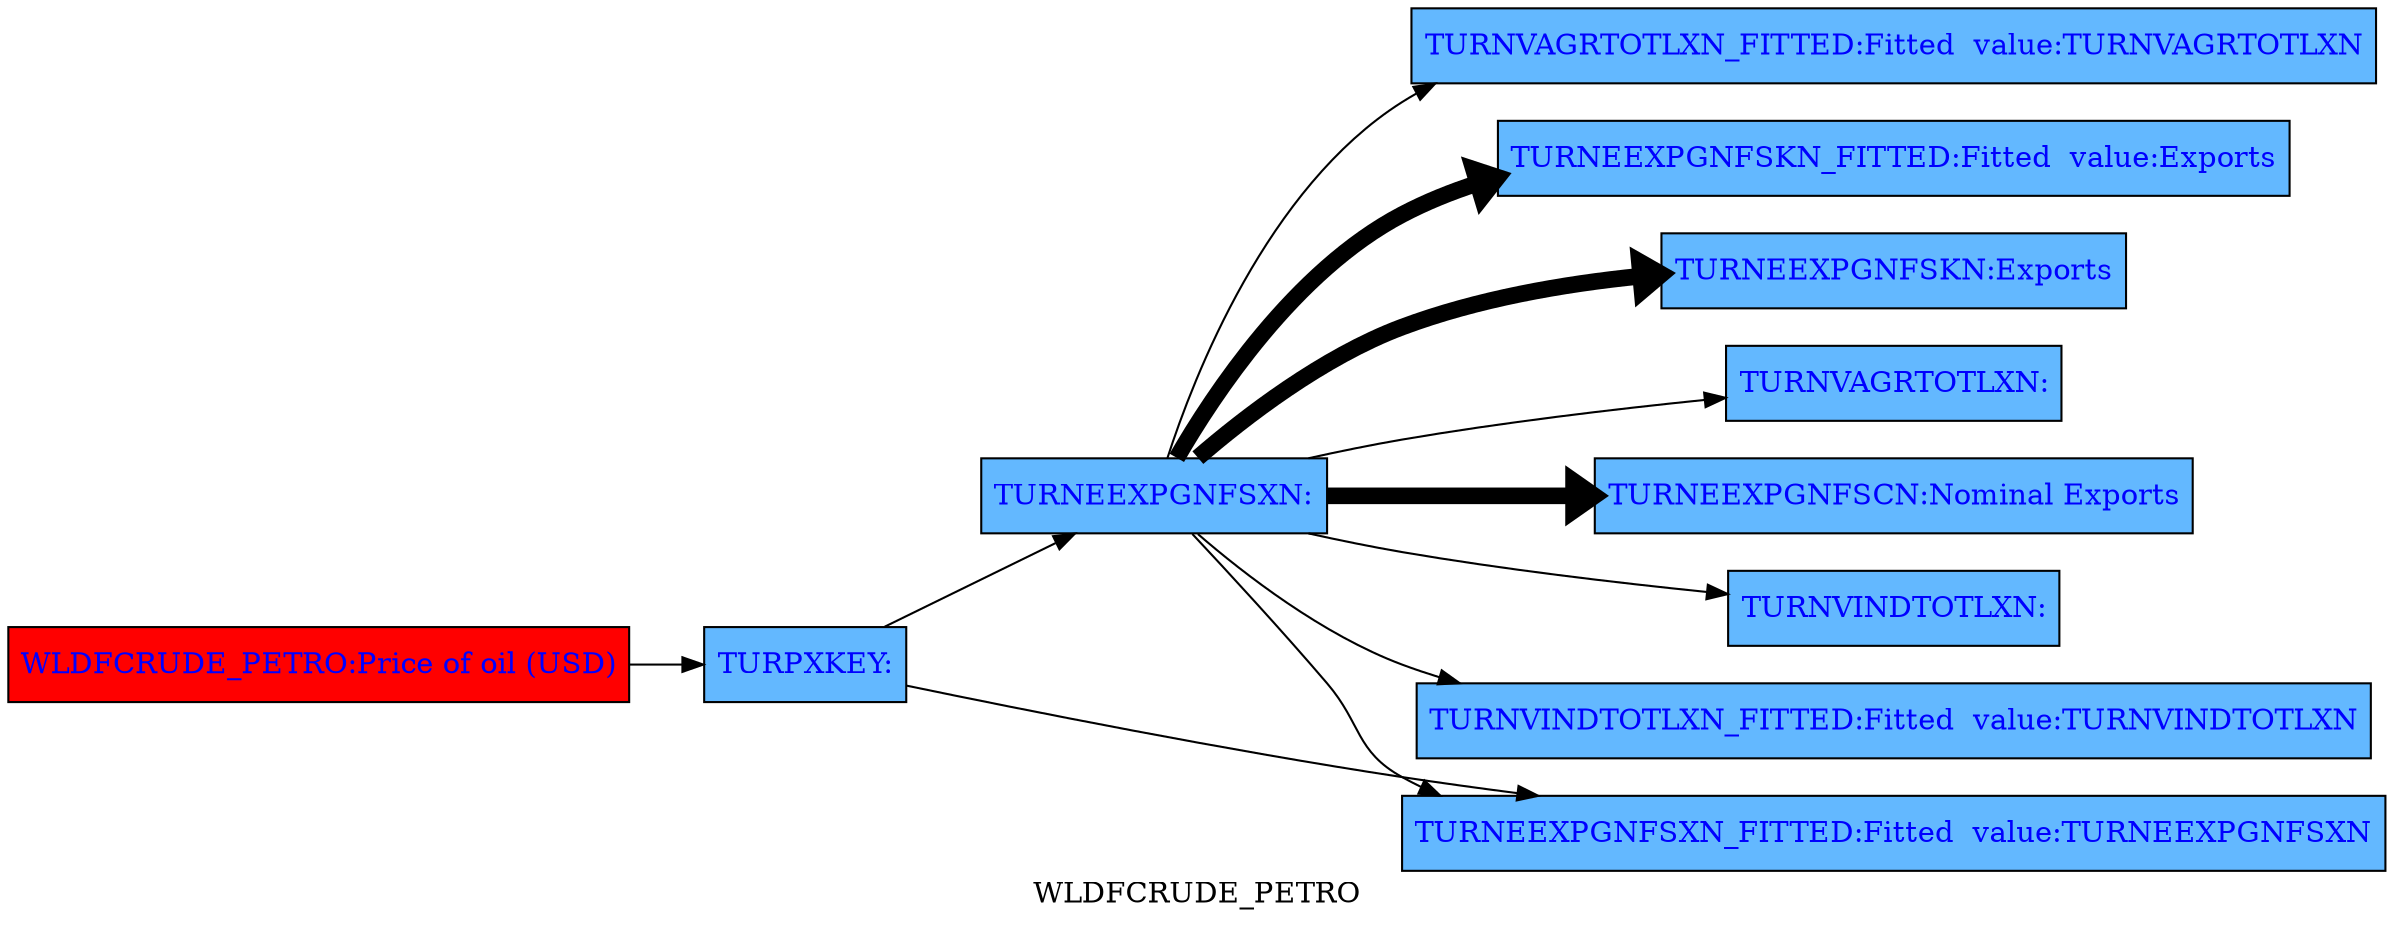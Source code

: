 digraph TD { rankdir ="LR" 
{node  [margin=0.025 fontcolor=blue style=filled ] 
 "TURPXKEY" [ shape=box fillcolor= steelblue1 tooltip="TURPXKEY&#10;FRML &lt;IDENT&gt; TURPXKEY = ((0.01251982513/MUVR)*WLDFALUMINUM/(WLDFALUMINUM_VALUE_2010)+(1.542443998E-05/MUVR)*WLDFBANANA_US/(WLDFBANANA_US_VALUE_2010)+(0.2002150151/MUVR)*WLDFBEEF/(WLDFBEEF_VALUE_2010)+(0.006247862219/MUVR)*WLDFCOAL_AUS/(WLDFCOAL_AUS_VALUE_2010)+(0.006334624694/MUVR)*WLDFCOCOA/(WLDFCOCOA_VALUE_2010)+(0.003729822392/MUVR)*WLDFCOFFEE_COMPO/(WLDFCOFFEE_COMPO_VALUE_2010)+(0.466262504/MUVR)*WLDFCOPPER/(WLDFCOPPER_VALUE_2010)+(0.06189634958/MUVR)*WLDFCOTTON_A_INDX/(WLDFCOTTON_A_INDX_VALUE_2010)+(2.762174766E-05/MUVR)*WLDFCRUDE_PETRO/(WLDFCRUDE_PETRO_VALUE_2010)+0*WLDFGRNUT_OIL/(WLDFGRNUT_OIL_VALUE_2010)+0*WLDFGRNUT_OIL/(WLDFGRNUT_OIL_VALUE_2010)+(1.998276688/MUVR)*WLDFGOLD/(WLDFGOLD_VALUE_2010)+(8.676247488E-05/MUVR)*WLDFGRNUT_OIL/(WLDFGRNUT_OIL_VALUE_2010)+(0.01799357326/MUVR)*WLDFIRON_ORE/(WLDFIRON_ORE_VALUE_2010)+(0.06038475446/MUVR)*WLDFLEAD/(WLDFLEAD_VALUE_2010)+(0.02507049913/MUVR)*WLDFMAIZE/(WLDFMAIZE_VALUE_2010)+(0.006977631035/MUVR)*WLDFNICKEL/(WLDFNICKEL_VALUE_2010)+(0.4312239606/MUVR)*WLDFORANGE/(WLDFORANGE_VALUE_2010)+(0.1491485504/MUVR)*WLDFNGAS_EUR/(WLDFNGAS_EUR_VALUE_2010)+0*WLDFGRNUT_OIL/(WLDFGRNUT_OIL_VALUE_2010)+(1.06237491E-06/MUVR)*WLDFPALM_OIL/(WLDFPALM_OIL_VALUE_2010)+(0.04587421255/MUVR)*WLDFRICE_05/(WLDFRICE_05_VALUE_2010)+(0.004812425273/MUVR)*WLDFRUBBER1_MYSG/(WLDFRUBBER1_MYSG_VALUE_2010)+(0.09683656224/MUVR)*WLDFSILVER/(WLDFSILVER_VALUE_2010)+(0.003805980565/MUVR)*WLDFSOYBEAN_MEAL/(WLDFSOYBEAN_MEAL_VALUE_2010)+(0.002733981986/MUVR)*WLDFSOYBEAN_OIL/(WLDFSOYBEAN_OIL_VALUE_2010)+(8.923949244E-05/MUVR)*WLDFSOYBEANS/(WLDFSOYBEANS_VALUE_2010)+(5.591359492E-05/MUVR)*WLDFSORGHUM/(WLDFSORGHUM_VALUE_2010)+(10.06241781/MUVR)*WLDFISTL_JP_INDX/(WLDFISTL_JP_INDX_VALUE_2010)+(0.04354030198/MUVR)*WLDFSUGAR_WLD/(WLDFSUGAR_WLD_VALUE_2010)+(0.00883338397/MUVR)*WLDFTEA_AVG/(WLDFTEA_AVG_VALUE_2010)+(6.555386991E-05/MUVR)*WLDFTIN/(WLDFTIN_VALUE_2010)+(0.3868796596/MUVR)*WLDFTOBAC_US/(WLDFTOBAC_US_VALUE_2010)+(5.31187455E-06/MUVR)*WLDFLOGS_MYS/(WLDFLOGS_MYS_VALUE_2010)+(0.1187865044/MUVR)*WLDFPLYWOOD/(WLDFPLYWOOD_VALUE_2010)+(0.002101579947/MUVR)*WLDFWOODPULP/(WLDFWOODPULP_VALUE_2010)+(0.00187696154/MUVR)*WLDFSAWNWD_MYS/(WLDFSAWNWD_MYS_VALUE_2010)+(0.194147426/MUVR)*WLDFWHEAT_US_HRW/(WLDFWHEAT_US_HRW_VALUE_2010)+(0.1870155506/MUVR)*WLDFZINC/(WLDFZINC_VALUE_2010)+(85.39370911/MUVR)*MUV/(MUV_VALUE_2010)+0)/100 &#36;"  margin=0.025 fontcolor=blue style = filled  label=<<TABLE BORDER='0' CELLBORDER = '0' style = "filled"  > <TR><TD tooltip="TURPXKEY&#10;FRML &lt;IDENT&gt; TURPXKEY = ((0.01251982513/MUVR)*WLDFALUMINUM/(WLDFALUMINUM_VALUE_2010)+(1.542443998E-05/MUVR)*WLDFBANANA_US/(WLDFBANANA_US_VALUE_2010)+(0.2002150151/MUVR)*WLDFBEEF/(WLDFBEEF_VALUE_2010)+(0.006247862219/MUVR)*WLDFCOAL_AUS/(WLDFCOAL_AUS_VALUE_2010)+(0.006334624694/MUVR)*WLDFCOCOA/(WLDFCOCOA_VALUE_2010)+(0.003729822392/MUVR)*WLDFCOFFEE_COMPO/(WLDFCOFFEE_COMPO_VALUE_2010)+(0.466262504/MUVR)*WLDFCOPPER/(WLDFCOPPER_VALUE_2010)+(0.06189634958/MUVR)*WLDFCOTTON_A_INDX/(WLDFCOTTON_A_INDX_VALUE_2010)+(2.762174766E-05/MUVR)*WLDFCRUDE_PETRO/(WLDFCRUDE_PETRO_VALUE_2010)+0*WLDFGRNUT_OIL/(WLDFGRNUT_OIL_VALUE_2010)+0*WLDFGRNUT_OIL/(WLDFGRNUT_OIL_VALUE_2010)+(1.998276688/MUVR)*WLDFGOLD/(WLDFGOLD_VALUE_2010)+(8.676247488E-05/MUVR)*WLDFGRNUT_OIL/(WLDFGRNUT_OIL_VALUE_2010)+(0.01799357326/MUVR)*WLDFIRON_ORE/(WLDFIRON_ORE_VALUE_2010)+(0.06038475446/MUVR)*WLDFLEAD/(WLDFLEAD_VALUE_2010)+(0.02507049913/MUVR)*WLDFMAIZE/(WLDFMAIZE_VALUE_2010)+(0.006977631035/MUVR)*WLDFNICKEL/(WLDFNICKEL_VALUE_2010)+(0.4312239606/MUVR)*WLDFORANGE/(WLDFORANGE_VALUE_2010)+(0.1491485504/MUVR)*WLDFNGAS_EUR/(WLDFNGAS_EUR_VALUE_2010)+0*WLDFGRNUT_OIL/(WLDFGRNUT_OIL_VALUE_2010)+(1.06237491E-06/MUVR)*WLDFPALM_OIL/(WLDFPALM_OIL_VALUE_2010)+(0.04587421255/MUVR)*WLDFRICE_05/(WLDFRICE_05_VALUE_2010)+(0.004812425273/MUVR)*WLDFRUBBER1_MYSG/(WLDFRUBBER1_MYSG_VALUE_2010)+(0.09683656224/MUVR)*WLDFSILVER/(WLDFSILVER_VALUE_2010)+(0.003805980565/MUVR)*WLDFSOYBEAN_MEAL/(WLDFSOYBEAN_MEAL_VALUE_2010)+(0.002733981986/MUVR)*WLDFSOYBEAN_OIL/(WLDFSOYBEAN_OIL_VALUE_2010)+(8.923949244E-05/MUVR)*WLDFSOYBEANS/(WLDFSOYBEANS_VALUE_2010)+(5.591359492E-05/MUVR)*WLDFSORGHUM/(WLDFSORGHUM_VALUE_2010)+(10.06241781/MUVR)*WLDFISTL_JP_INDX/(WLDFISTL_JP_INDX_VALUE_2010)+(0.04354030198/MUVR)*WLDFSUGAR_WLD/(WLDFSUGAR_WLD_VALUE_2010)+(0.00883338397/MUVR)*WLDFTEA_AVG/(WLDFTEA_AVG_VALUE_2010)+(6.555386991E-05/MUVR)*WLDFTIN/(WLDFTIN_VALUE_2010)+(0.3868796596/MUVR)*WLDFTOBAC_US/(WLDFTOBAC_US_VALUE_2010)+(5.31187455E-06/MUVR)*WLDFLOGS_MYS/(WLDFLOGS_MYS_VALUE_2010)+(0.1187865044/MUVR)*WLDFPLYWOOD/(WLDFPLYWOOD_VALUE_2010)+(0.002101579947/MUVR)*WLDFWOODPULP/(WLDFWOODPULP_VALUE_2010)+(0.00187696154/MUVR)*WLDFSAWNWD_MYS/(WLDFSAWNWD_MYS_VALUE_2010)+(0.194147426/MUVR)*WLDFWHEAT_US_HRW/(WLDFWHEAT_US_HRW_VALUE_2010)+(0.1870155506/MUVR)*WLDFZINC/(WLDFZINC_VALUE_2010)+(85.39370911/MUVR)*MUV/(MUV_VALUE_2010)+0)/100 &#36;">TURPXKEY:</TD></TR> </TABLE>> ]
"TURNVAGRTOTLXN_FITTED" [ shape=box fillcolor= steelblue1 tooltip="Fitted  value:TURNVAGRTOTLXN&#10;FRML &lt;FIT&gt; TURNVAGRTOTLXN_FITTED = EXP( (EXP(-2.08010918252655)*LOG(TURNECONPRVTXN)+EXP(-106.470644517582)*LOG(TURNECONGOVTXN)+EXP(-1.26044139499648)*LOG(TURNEGDIFTOTXN)+(1-EXP(-2.08010918252655)-EXP(-106.470644517582)-EXP(-1.26044139499648))*LOG(TURNEEXPGNFSXN)) ) &#36;"  margin=0.025 fontcolor=blue style = filled  label=<<TABLE BORDER='0' CELLBORDER = '0' style = "filled"  > <TR><TD tooltip="Fitted  value:TURNVAGRTOTLXN&#10;FRML &lt;FIT&gt; TURNVAGRTOTLXN_FITTED = EXP( (EXP(-2.08010918252655)*LOG(TURNECONPRVTXN)+EXP(-106.470644517582)*LOG(TURNECONGOVTXN)+EXP(-1.26044139499648)*LOG(TURNEGDIFTOTXN)+(1-EXP(-2.08010918252655)-EXP(-106.470644517582)-EXP(-1.26044139499648))*LOG(TURNEEXPGNFSXN)) ) &#36;">TURNVAGRTOTLXN_FITTED:Fitted  value:TURNVAGRTOTLXN</TD></TR> </TABLE>> ]
"TURNEEXPGNFSXN" [ shape=box fillcolor= steelblue1 tooltip="TURNEEXPGNFSXN&#10;FRML &lt;DAMP,STOC&gt; TURNEEXPGNFSXN = (TURNEEXPGNFSXN(-1)*EXP(TURNEEXPGNFSXN_A+ (-0.553951371717865*(LOG(TURNEEXPGNFSXN(-1))-0.518440304077019*LOG(TURNYGDPFCSTXN(-1))-(1-0.518440304077019)*LOG(TURPXKEY(-1)*TURPANUSATLS(-1)))+0.326694885257138*((LOG(TURNYGDPFCSTXN))-(LOG(TURNYGDPFCSTXN(-1))))+(1-0.326694885257138)*((LOG(TURPXKEY*TURPANUSATLS))-(LOG(TURPXKEY(-1)*TURPANUSATLS(-1))))-0.10643559647768) )) * (1-TURNEEXPGNFSXN_D)+ TURNEEXPGNFSXN_X*TURNEEXPGNFSXN_D  &#36;"  margin=0.025 fontcolor=blue style = filled  label=<<TABLE BORDER='0' CELLBORDER = '0' style = "filled"  > <TR><TD tooltip="TURNEEXPGNFSXN&#10;FRML &lt;DAMP,STOC&gt; TURNEEXPGNFSXN = (TURNEEXPGNFSXN(-1)*EXP(TURNEEXPGNFSXN_A+ (-0.553951371717865*(LOG(TURNEEXPGNFSXN(-1))-0.518440304077019*LOG(TURNYGDPFCSTXN(-1))-(1-0.518440304077019)*LOG(TURPXKEY(-1)*TURPANUSATLS(-1)))+0.326694885257138*((LOG(TURNYGDPFCSTXN))-(LOG(TURNYGDPFCSTXN(-1))))+(1-0.326694885257138)*((LOG(TURPXKEY*TURPANUSATLS))-(LOG(TURPXKEY(-1)*TURPANUSATLS(-1))))-0.10643559647768) )) * (1-TURNEEXPGNFSXN_D)+ TURNEEXPGNFSXN_X*TURNEEXPGNFSXN_D  &#36;">TURNEEXPGNFSXN:</TD></TR> </TABLE>> ]
"WLDFCRUDE_PETRO" [ shape=box fillcolor= red tooltip="Price of oil (USD)&#10;Exogen"  margin=0.025 fontcolor=blue style = filled  label=<<TABLE BORDER='0' CELLBORDER = '0' style = "filled"  > <TR><TD tooltip="Price of oil (USD)&#10;Exogen">WLDFCRUDE_PETRO:Price of oil (USD)</TD></TR> </TABLE>> ]
"TURNEEXPGNFSKN_FITTED" [ shape=box fillcolor= steelblue1 tooltip="Fitted  value:Exports&#10;FRML &lt;FIT&gt; TURNEEXPGNFSKN_FITTED = TURNEEXPGNFSKN(-1)*EXP( (-0.183601330373508*(LOG(TURNEEXPGNFSKN(-1))-LOG(TURXMKT(-1))-0.7*LOG(TURNEEXPGNFSXN(-1)/(TURNYGDPFCSTXN(-1))))-0.173652572823937+1*((LOG(TURXMKT))-(LOG(TURXMKT(-1))))+0.101914418695205*((LOG(TURNEEXPGNFSXN/(TURNYGDPFCSTXN)))-(LOG(TURNEEXPGNFSXN(-1)/(TURNYGDPFCSTXN(-1)))))+0.00570762221786994*TURT+0.16221451613712*DURING_2009) ) &#36;"  margin=0.025 fontcolor=blue style = filled  label=<<TABLE BORDER='0' CELLBORDER = '0' style = "filled"  > <TR><TD tooltip="Fitted  value:Exports&#10;FRML &lt;FIT&gt; TURNEEXPGNFSKN_FITTED = TURNEEXPGNFSKN(-1)*EXP( (-0.183601330373508*(LOG(TURNEEXPGNFSKN(-1))-LOG(TURXMKT(-1))-0.7*LOG(TURNEEXPGNFSXN(-1)/(TURNYGDPFCSTXN(-1))))-0.173652572823937+1*((LOG(TURXMKT))-(LOG(TURXMKT(-1))))+0.101914418695205*((LOG(TURNEEXPGNFSXN/(TURNYGDPFCSTXN)))-(LOG(TURNEEXPGNFSXN(-1)/(TURNYGDPFCSTXN(-1)))))+0.00570762221786994*TURT+0.16221451613712*DURING_2009) ) &#36;">TURNEEXPGNFSKN_FITTED:Fitted  value:Exports</TD></TR> </TABLE>> ]
"TURNEEXPGNFSKN" [ shape=box fillcolor= steelblue1 tooltip="Exports&#10;FRML &lt;DAMP,STOC&gt; TURNEEXPGNFSKN = (TURNEEXPGNFSKN(-1)*EXP(TURNEEXPGNFSKN_A+ (-0.183601330373508*(LOG(TURNEEXPGNFSKN(-1))-LOG(TURXMKT(-1))-0.7*LOG(TURNEEXPGNFSXN(-1)/(TURNYGDPFCSTXN(-1))))-0.173652572823937+1*((LOG(TURXMKT))-(LOG(TURXMKT(-1))))+0.101914418695205*((LOG(TURNEEXPGNFSXN/(TURNYGDPFCSTXN)))-(LOG(TURNEEXPGNFSXN(-1)/(TURNYGDPFCSTXN(-1)))))+0.00570762221786994*TURT+0.16221451613712*DURING_2009) )) * (1-TURNEEXPGNFSKN_D)+ TURNEEXPGNFSKN_X*TURNEEXPGNFSKN_D  &#36;"  margin=0.025 fontcolor=blue style = filled  label=<<TABLE BORDER='0' CELLBORDER = '0' style = "filled"  > <TR><TD tooltip="Exports&#10;FRML &lt;DAMP,STOC&gt; TURNEEXPGNFSKN = (TURNEEXPGNFSKN(-1)*EXP(TURNEEXPGNFSKN_A+ (-0.183601330373508*(LOG(TURNEEXPGNFSKN(-1))-LOG(TURXMKT(-1))-0.7*LOG(TURNEEXPGNFSXN(-1)/(TURNYGDPFCSTXN(-1))))-0.173652572823937+1*((LOG(TURXMKT))-(LOG(TURXMKT(-1))))+0.101914418695205*((LOG(TURNEEXPGNFSXN/(TURNYGDPFCSTXN)))-(LOG(TURNEEXPGNFSXN(-1)/(TURNYGDPFCSTXN(-1)))))+0.00570762221786994*TURT+0.16221451613712*DURING_2009) )) * (1-TURNEEXPGNFSKN_D)+ TURNEEXPGNFSKN_X*TURNEEXPGNFSKN_D  &#36;">TURNEEXPGNFSKN:Exports</TD></TR> </TABLE>> ]
"TURNVAGRTOTLXN" [ shape=box fillcolor= steelblue1 tooltip="TURNVAGRTOTLXN&#10;FRML &lt;DAMP,STOC&gt; TURNVAGRTOTLXN = (EXP(TURNVAGRTOTLXN_A+ (EXP(-2.08010918252655)*LOG(TURNECONPRVTXN)+EXP(-106.470644517582)*LOG(TURNECONGOVTXN)+EXP(-1.26044139499648)*LOG(TURNEGDIFTOTXN)+(1-EXP(-2.08010918252655)-EXP(-106.470644517582)-EXP(-1.26044139499648))*LOG(TURNEEXPGNFSXN)) )) * (1-TURNVAGRTOTLXN_D)+ TURNVAGRTOTLXN_X*TURNVAGRTOTLXN_D  &#36;"  margin=0.025 fontcolor=blue style = filled  label=<<TABLE BORDER='0' CELLBORDER = '0' style = "filled"  > <TR><TD tooltip="TURNVAGRTOTLXN&#10;FRML &lt;DAMP,STOC&gt; TURNVAGRTOTLXN = (EXP(TURNVAGRTOTLXN_A+ (EXP(-2.08010918252655)*LOG(TURNECONPRVTXN)+EXP(-106.470644517582)*LOG(TURNECONGOVTXN)+EXP(-1.26044139499648)*LOG(TURNEGDIFTOTXN)+(1-EXP(-2.08010918252655)-EXP(-106.470644517582)-EXP(-1.26044139499648))*LOG(TURNEEXPGNFSXN)) )) * (1-TURNVAGRTOTLXN_D)+ TURNVAGRTOTLXN_X*TURNVAGRTOTLXN_D  &#36;">TURNVAGRTOTLXN:</TD></TR> </TABLE>> ]
"TURNEEXPGNFSCN" [ shape=box fillcolor= steelblue1 tooltip="Nominal Exports&#10;FRML &lt;IDENT&gt; TURNEEXPGNFSCN = TURNEEXPGNFSKN*TURNEEXPGNFSXN &#36;"  margin=0.025 fontcolor=blue style = filled  label=<<TABLE BORDER='0' CELLBORDER = '0' style = "filled"  > <TR><TD tooltip="Nominal Exports&#10;FRML &lt;IDENT&gt; TURNEEXPGNFSCN = TURNEEXPGNFSKN*TURNEEXPGNFSXN &#36;">TURNEEXPGNFSCN:Nominal Exports</TD></TR> </TABLE>> ]
"TURNVINDTOTLXN" [ shape=box fillcolor= steelblue1 tooltip="TURNVINDTOTLXN&#10;FRML &lt;DAMP,STOC&gt; TURNVINDTOTLXN = (EXP(TURNVINDTOTLXN_A+ (EXP(-51.7910030726007)*LOG(TURNECONPRVTXN)+EXP(-53.5472607745257)*LOG(TURNECONGOVTXN)+EXP(-0.759669862096664)*LOG(TURNEGDIFTOTXN)+(1-EXP(-51.7910030726007)-EXP(-53.5472607745257)-EXP(-0.759669862096664))*LOG(TURNEEXPGNFSXN)) )) * (1-TURNVINDTOTLXN_D)+ TURNVINDTOTLXN_X*TURNVINDTOTLXN_D  &#36;"  margin=0.025 fontcolor=blue style = filled  label=<<TABLE BORDER='0' CELLBORDER = '0' style = "filled"  > <TR><TD tooltip="TURNVINDTOTLXN&#10;FRML &lt;DAMP,STOC&gt; TURNVINDTOTLXN = (EXP(TURNVINDTOTLXN_A+ (EXP(-51.7910030726007)*LOG(TURNECONPRVTXN)+EXP(-53.5472607745257)*LOG(TURNECONGOVTXN)+EXP(-0.759669862096664)*LOG(TURNEGDIFTOTXN)+(1-EXP(-51.7910030726007)-EXP(-53.5472607745257)-EXP(-0.759669862096664))*LOG(TURNEEXPGNFSXN)) )) * (1-TURNVINDTOTLXN_D)+ TURNVINDTOTLXN_X*TURNVINDTOTLXN_D  &#36;">TURNVINDTOTLXN:</TD></TR> </TABLE>> ]
"TURNVINDTOTLXN_FITTED" [ shape=box fillcolor= steelblue1 tooltip="Fitted  value:TURNVINDTOTLXN&#10;FRML &lt;FIT&gt; TURNVINDTOTLXN_FITTED = EXP( (EXP(-51.7910030726007)*LOG(TURNECONPRVTXN)+EXP(-53.5472607745257)*LOG(TURNECONGOVTXN)+EXP(-0.759669862096664)*LOG(TURNEGDIFTOTXN)+(1-EXP(-51.7910030726007)-EXP(-53.5472607745257)-EXP(-0.759669862096664))*LOG(TURNEEXPGNFSXN)) ) &#36;"  margin=0.025 fontcolor=blue style = filled  label=<<TABLE BORDER='0' CELLBORDER = '0' style = "filled"  > <TR><TD tooltip="Fitted  value:TURNVINDTOTLXN&#10;FRML &lt;FIT&gt; TURNVINDTOTLXN_FITTED = EXP( (EXP(-51.7910030726007)*LOG(TURNECONPRVTXN)+EXP(-53.5472607745257)*LOG(TURNECONGOVTXN)+EXP(-0.759669862096664)*LOG(TURNEGDIFTOTXN)+(1-EXP(-51.7910030726007)-EXP(-53.5472607745257)-EXP(-0.759669862096664))*LOG(TURNEEXPGNFSXN)) ) &#36;">TURNVINDTOTLXN_FITTED:Fitted  value:TURNVINDTOTLXN</TD></TR> </TABLE>> ]
"TURNEEXPGNFSXN_FITTED" [ shape=box fillcolor= steelblue1 tooltip="Fitted  value:TURNEEXPGNFSXN&#10;FRML &lt;FIT&gt; TURNEEXPGNFSXN_FITTED = TURNEEXPGNFSXN(-1)*EXP( (-0.553951371717865*(LOG(TURNEEXPGNFSXN(-1))-0.518440304077019*LOG(TURNYGDPFCSTXN(-1))-(1-0.518440304077019)*LOG(TURPXKEY(-1)*TURPANUSATLS(-1)))+0.326694885257138*((LOG(TURNYGDPFCSTXN))-(LOG(TURNYGDPFCSTXN(-1))))+(1-0.326694885257138)*((LOG(TURPXKEY*TURPANUSATLS))-(LOG(TURPXKEY(-1)*TURPANUSATLS(-1))))-0.10643559647768) ) &#36;"  margin=0.025 fontcolor=blue style = filled  label=<<TABLE BORDER='0' CELLBORDER = '0' style = "filled"  > <TR><TD tooltip="Fitted  value:TURNEEXPGNFSXN&#10;FRML &lt;FIT&gt; TURNEEXPGNFSXN_FITTED = TURNEEXPGNFSXN(-1)*EXP( (-0.553951371717865*(LOG(TURNEEXPGNFSXN(-1))-0.518440304077019*LOG(TURNYGDPFCSTXN(-1))-(1-0.518440304077019)*LOG(TURPXKEY(-1)*TURPANUSATLS(-1)))+0.326694885257138*((LOG(TURNYGDPFCSTXN))-(LOG(TURNYGDPFCSTXN(-1))))+(1-0.326694885257138)*((LOG(TURPXKEY*TURPANUSATLS))-(LOG(TURPXKEY(-1)*TURPANUSATLS(-1))))-0.10643559647768) ) &#36;">TURNEEXPGNFSXN_FITTED:Fitted  value:TURNEEXPGNFSXN</TD></TR> </TABLE>> ] 
} 
"TURNEEXPGNFSXN" -> "TURNEEXPGNFSXN_FITTED" [ style = filled tooltip=" TURNEEXPGNFSXN -> TURNEEXPGNFSXN_FITTED Min. att. 0%  max: 0%" href="bogus" penwidth = 1.0 ]
"TURNEEXPGNFSXN" -> "TURNEEXPGNFSKN_FITTED" [ style = filled tooltip=" TURNEEXPGNFSXN -> TURNEEXPGNFSKN_FITTED Min. att. 0%  max: 101%" href="bogus" penwidth = 8.0 ]
"TURPXKEY" -> "TURNEEXPGNFSXN_FITTED" [ style = filled tooltip=" TURPXKEY -> TURNEEXPGNFSXN_FITTED Min. att. 0%  max: 0%" href="bogus" penwidth = 1.0 ]
"TURNEEXPGNFSXN" -> "TURNVINDTOTLXN" [ style = filled tooltip=" TURNEEXPGNFSXN -> TURNVINDTOTLXN Min. att. 0%  max: 0%" href="bogus" penwidth = 1.0 ]
"WLDFCRUDE_PETRO" -> "TURPXKEY" [ style = filled tooltip=" WLDFCRUDE_PETRO -> TURPXKEY Min. att. 0%  max: 0%" href="bogus" penwidth = 1.0 ]
"TURPXKEY" -> "TURNEEXPGNFSXN" [ style = filled tooltip=" TURPXKEY -> TURNEEXPGNFSXN Min. att. 0%  max: 0%" href="bogus" penwidth = 1.0 ]
"TURNEEXPGNFSXN" -> "TURNEEXPGNFSCN" [ style = filled tooltip=" TURNEEXPGNFSXN -> TURNEEXPGNFSCN Min. att. 0%  max: 91%" href="bogus" penwidth = 8.0 ]
"TURNEEXPGNFSXN" -> "TURNEEXPGNFSKN" [ style = filled tooltip=" TURNEEXPGNFSXN -> TURNEEXPGNFSKN Min. att. 0%  max: 101%" href="bogus" penwidth = 8.0 ]
"TURNEEXPGNFSXN" -> "TURNVAGRTOTLXN" [ style = filled tooltip=" TURNEEXPGNFSXN -> TURNVAGRTOTLXN Min. att. 0%  max: 0%" href="bogus" penwidth = 1.0 ]
"TURNEEXPGNFSXN" -> "TURNVINDTOTLXN_FITTED" [ style = filled tooltip=" TURNEEXPGNFSXN -> TURNVINDTOTLXN_FITTED Min. att. 0%  max: 0%" href="bogus" penwidth = 1.0 ]
"TURNEEXPGNFSXN" -> "TURNVAGRTOTLXN_FITTED" [ style = filled tooltip=" TURNEEXPGNFSXN -> TURNVAGRTOTLXN_FITTED Min. att. 0%  max: 0%" href="bogus" penwidth = 1.0 ]
{ rank = source; "WLDFCRUDE_PETRO"  ; }
 label = "WLDFCRUDE_PETRO";
}